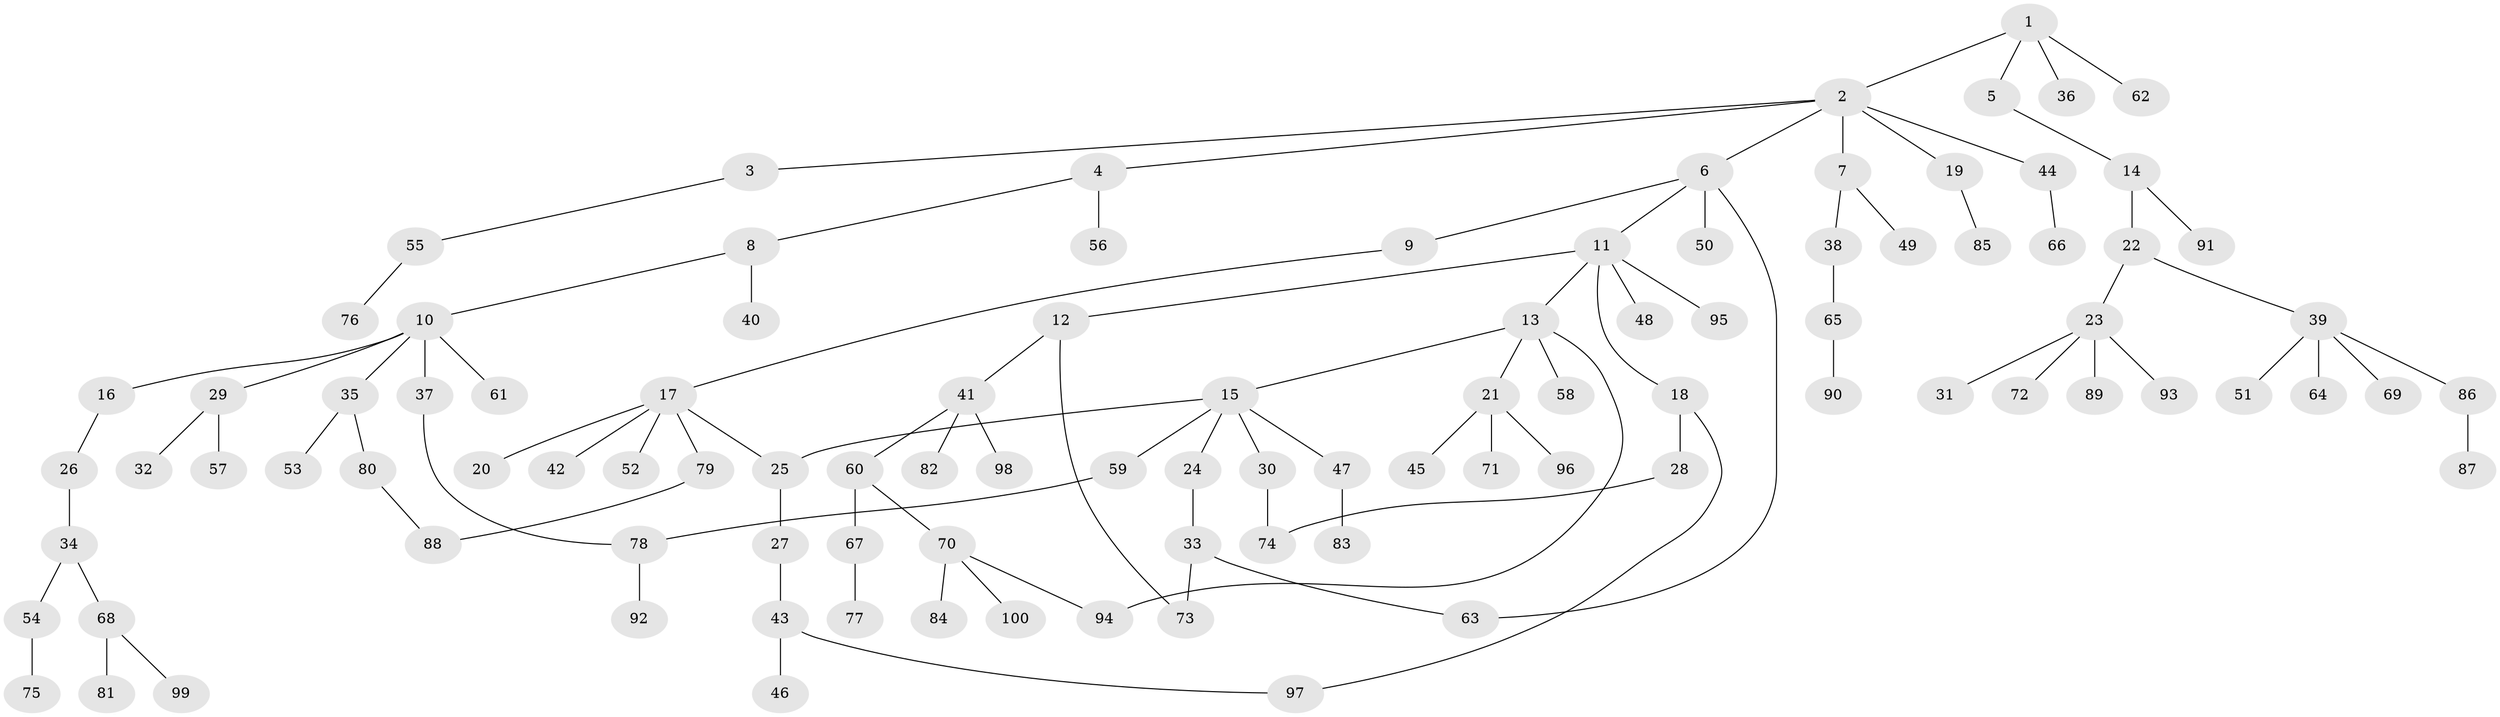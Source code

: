 // Generated by graph-tools (version 1.1) at 2025/43/03/09/25 04:43:01]
// undirected, 100 vertices, 107 edges
graph export_dot {
graph [start="1"]
  node [color=gray90,style=filled];
  1;
  2;
  3;
  4;
  5;
  6;
  7;
  8;
  9;
  10;
  11;
  12;
  13;
  14;
  15;
  16;
  17;
  18;
  19;
  20;
  21;
  22;
  23;
  24;
  25;
  26;
  27;
  28;
  29;
  30;
  31;
  32;
  33;
  34;
  35;
  36;
  37;
  38;
  39;
  40;
  41;
  42;
  43;
  44;
  45;
  46;
  47;
  48;
  49;
  50;
  51;
  52;
  53;
  54;
  55;
  56;
  57;
  58;
  59;
  60;
  61;
  62;
  63;
  64;
  65;
  66;
  67;
  68;
  69;
  70;
  71;
  72;
  73;
  74;
  75;
  76;
  77;
  78;
  79;
  80;
  81;
  82;
  83;
  84;
  85;
  86;
  87;
  88;
  89;
  90;
  91;
  92;
  93;
  94;
  95;
  96;
  97;
  98;
  99;
  100;
  1 -- 2;
  1 -- 5;
  1 -- 36;
  1 -- 62;
  2 -- 3;
  2 -- 4;
  2 -- 6;
  2 -- 7;
  2 -- 19;
  2 -- 44;
  3 -- 55;
  4 -- 8;
  4 -- 56;
  5 -- 14;
  6 -- 9;
  6 -- 11;
  6 -- 50;
  6 -- 63;
  7 -- 38;
  7 -- 49;
  8 -- 10;
  8 -- 40;
  9 -- 17;
  10 -- 16;
  10 -- 29;
  10 -- 35;
  10 -- 37;
  10 -- 61;
  11 -- 12;
  11 -- 13;
  11 -- 18;
  11 -- 48;
  11 -- 95;
  12 -- 41;
  12 -- 73;
  13 -- 15;
  13 -- 21;
  13 -- 58;
  13 -- 94;
  14 -- 22;
  14 -- 91;
  15 -- 24;
  15 -- 30;
  15 -- 47;
  15 -- 59;
  15 -- 25;
  16 -- 26;
  17 -- 20;
  17 -- 25;
  17 -- 42;
  17 -- 52;
  17 -- 79;
  18 -- 28;
  18 -- 97;
  19 -- 85;
  21 -- 45;
  21 -- 71;
  21 -- 96;
  22 -- 23;
  22 -- 39;
  23 -- 31;
  23 -- 72;
  23 -- 89;
  23 -- 93;
  24 -- 33;
  25 -- 27;
  26 -- 34;
  27 -- 43;
  28 -- 74;
  29 -- 32;
  29 -- 57;
  30 -- 74;
  33 -- 73;
  33 -- 63;
  34 -- 54;
  34 -- 68;
  35 -- 53;
  35 -- 80;
  37 -- 78;
  38 -- 65;
  39 -- 51;
  39 -- 64;
  39 -- 69;
  39 -- 86;
  41 -- 60;
  41 -- 82;
  41 -- 98;
  43 -- 46;
  43 -- 97;
  44 -- 66;
  47 -- 83;
  54 -- 75;
  55 -- 76;
  59 -- 78;
  60 -- 67;
  60 -- 70;
  65 -- 90;
  67 -- 77;
  68 -- 81;
  68 -- 99;
  70 -- 84;
  70 -- 100;
  70 -- 94;
  78 -- 92;
  79 -- 88;
  80 -- 88;
  86 -- 87;
}
